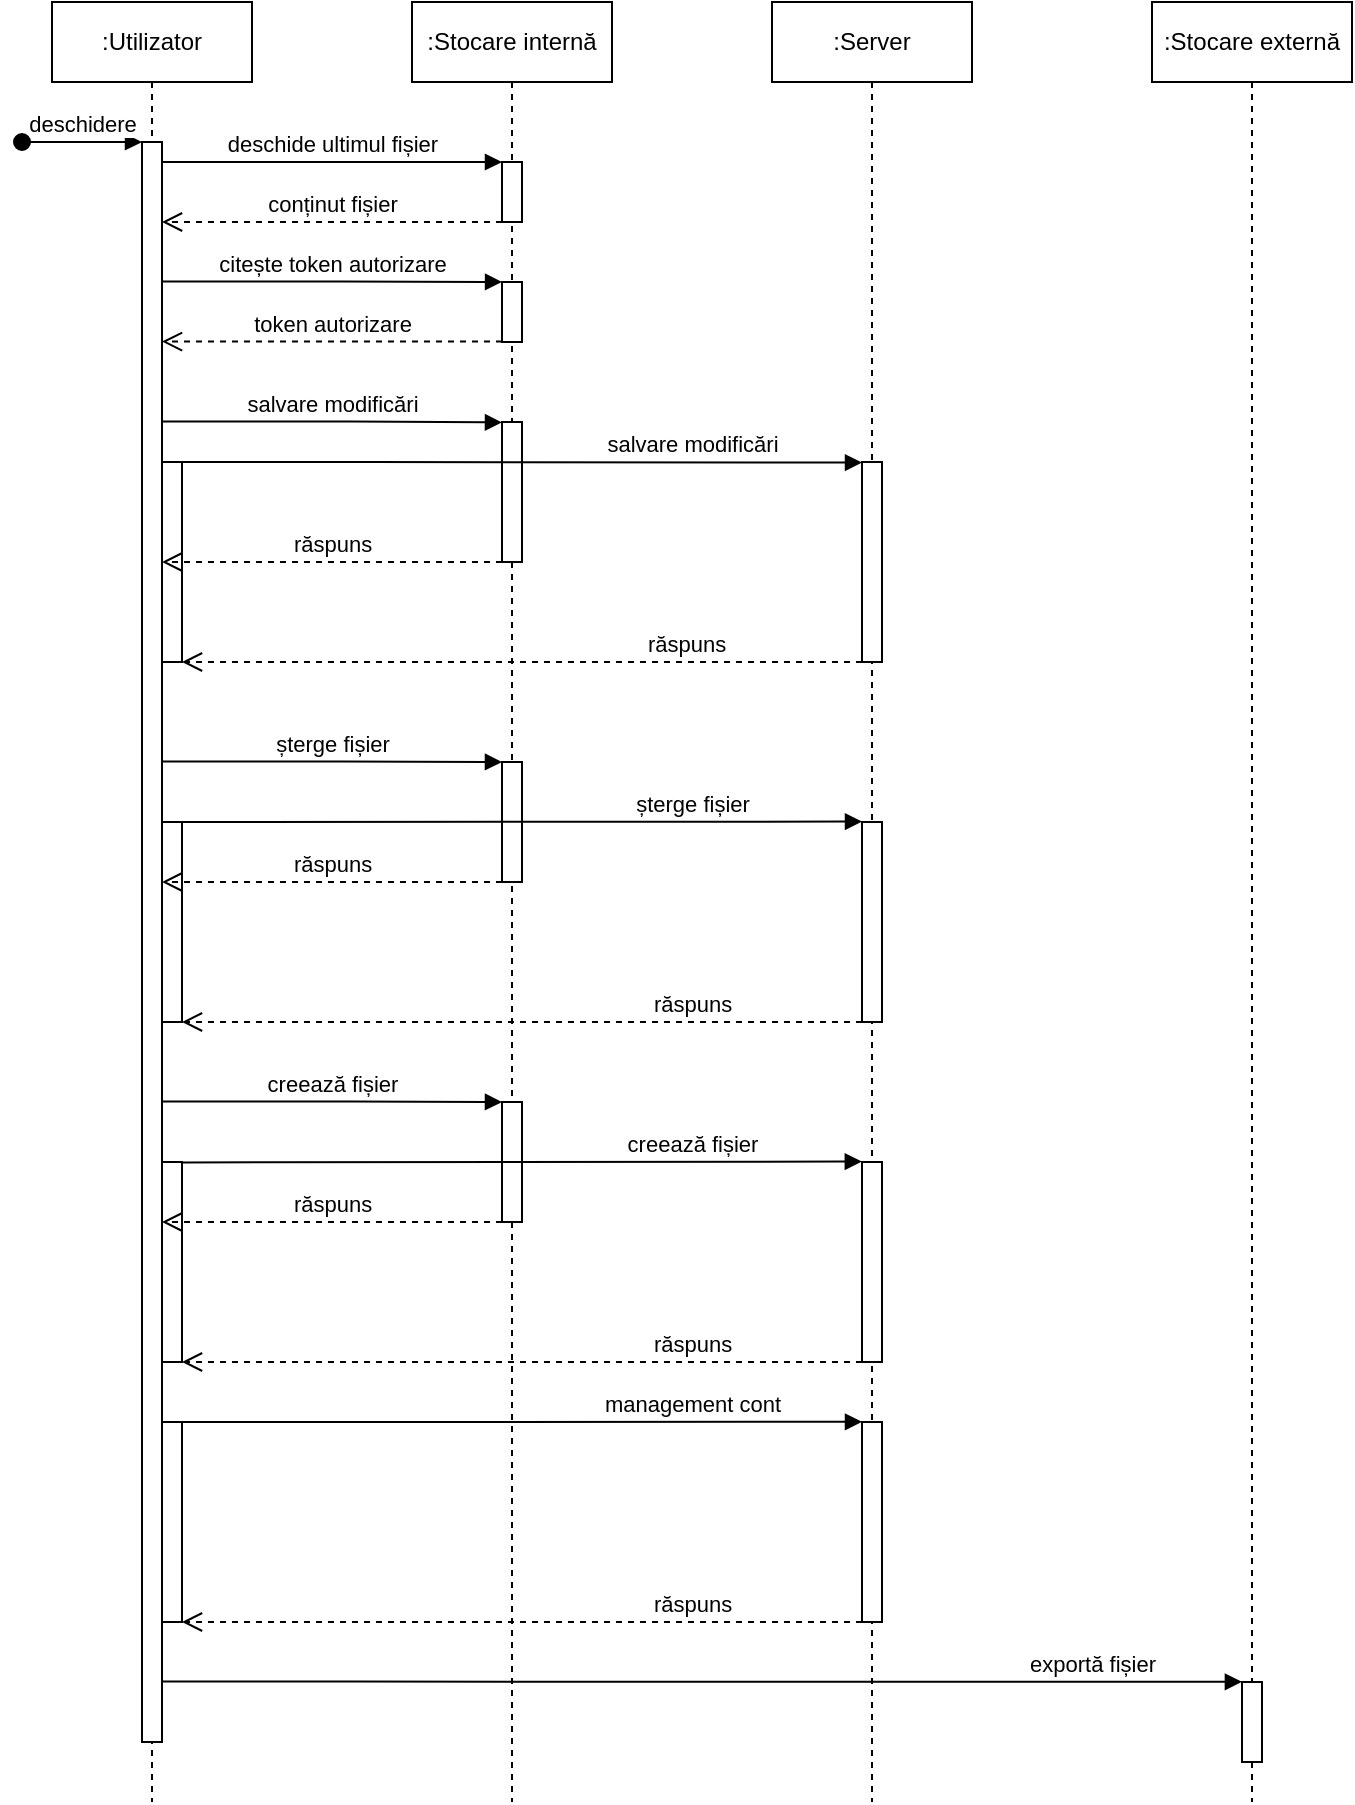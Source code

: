 <mxfile version="26.1.1">
  <diagram name="Page-1" id="2YBvvXClWsGukQMizWep">
    <mxGraphModel dx="1434" dy="835" grid="1" gridSize="10" guides="1" tooltips="1" connect="1" arrows="1" fold="1" page="1" pageScale="1" pageWidth="850" pageHeight="1100" math="0" shadow="0">
      <root>
        <mxCell id="0" />
        <mxCell id="1" parent="0" />
        <mxCell id="aM9ryv3xv72pqoxQDRHE-1" value=":Utilizator" style="shape=umlLifeline;perimeter=lifelinePerimeter;whiteSpace=wrap;html=1;container=0;dropTarget=0;collapsible=0;recursiveResize=0;outlineConnect=0;portConstraint=eastwest;newEdgeStyle={&quot;edgeStyle&quot;:&quot;elbowEdgeStyle&quot;,&quot;elbow&quot;:&quot;vertical&quot;,&quot;curved&quot;:0,&quot;rounded&quot;:0};" parent="1" vertex="1">
          <mxGeometry x="40" y="40" width="100" height="900" as="geometry" />
        </mxCell>
        <mxCell id="aM9ryv3xv72pqoxQDRHE-2" value="" style="html=1;points=[];perimeter=orthogonalPerimeter;outlineConnect=0;targetShapes=umlLifeline;portConstraint=eastwest;newEdgeStyle={&quot;edgeStyle&quot;:&quot;elbowEdgeStyle&quot;,&quot;elbow&quot;:&quot;vertical&quot;,&quot;curved&quot;:0,&quot;rounded&quot;:0};" parent="aM9ryv3xv72pqoxQDRHE-1" vertex="1">
          <mxGeometry x="45" y="70" width="10" height="800" as="geometry" />
        </mxCell>
        <mxCell id="aM9ryv3xv72pqoxQDRHE-3" value="deschidere" style="html=1;verticalAlign=bottom;startArrow=oval;endArrow=block;startSize=8;edgeStyle=elbowEdgeStyle;elbow=vertical;curved=0;rounded=0;" parent="aM9ryv3xv72pqoxQDRHE-1" target="aM9ryv3xv72pqoxQDRHE-2" edge="1">
          <mxGeometry relative="1" as="geometry">
            <mxPoint x="-15" y="70" as="sourcePoint" />
          </mxGeometry>
        </mxCell>
        <mxCell id="Ixd0pvLikrHPwnpA1XKU-14" value="" style="html=1;points=[];perimeter=orthogonalPerimeter;outlineConnect=0;targetShapes=umlLifeline;portConstraint=eastwest;newEdgeStyle={&quot;edgeStyle&quot;:&quot;elbowEdgeStyle&quot;,&quot;elbow&quot;:&quot;vertical&quot;,&quot;curved&quot;:0,&quot;rounded&quot;:0};" parent="aM9ryv3xv72pqoxQDRHE-1" vertex="1">
          <mxGeometry x="55" y="230" width="10" height="100" as="geometry" />
        </mxCell>
        <mxCell id="Ixd0pvLikrHPwnpA1XKU-27" value="" style="html=1;points=[];perimeter=orthogonalPerimeter;outlineConnect=0;targetShapes=umlLifeline;portConstraint=eastwest;newEdgeStyle={&quot;edgeStyle&quot;:&quot;elbowEdgeStyle&quot;,&quot;elbow&quot;:&quot;vertical&quot;,&quot;curved&quot;:0,&quot;rounded&quot;:0};" parent="aM9ryv3xv72pqoxQDRHE-1" vertex="1">
          <mxGeometry x="55" y="410" width="10" height="100" as="geometry" />
        </mxCell>
        <mxCell id="Ixd0pvLikrHPwnpA1XKU-34" value="" style="html=1;points=[];perimeter=orthogonalPerimeter;outlineConnect=0;targetShapes=umlLifeline;portConstraint=eastwest;newEdgeStyle={&quot;edgeStyle&quot;:&quot;elbowEdgeStyle&quot;,&quot;elbow&quot;:&quot;vertical&quot;,&quot;curved&quot;:0,&quot;rounded&quot;:0};" parent="aM9ryv3xv72pqoxQDRHE-1" vertex="1">
          <mxGeometry x="55" y="580" width="10" height="100" as="geometry" />
        </mxCell>
        <mxCell id="Ixd0pvLikrHPwnpA1XKU-38" value="" style="html=1;points=[];perimeter=orthogonalPerimeter;outlineConnect=0;targetShapes=umlLifeline;portConstraint=eastwest;newEdgeStyle={&quot;edgeStyle&quot;:&quot;elbowEdgeStyle&quot;,&quot;elbow&quot;:&quot;vertical&quot;,&quot;curved&quot;:0,&quot;rounded&quot;:0};" parent="aM9ryv3xv72pqoxQDRHE-1" vertex="1">
          <mxGeometry x="55" y="710" width="10" height="100" as="geometry" />
        </mxCell>
        <mxCell id="aM9ryv3xv72pqoxQDRHE-5" value=":Stocare internă" style="shape=umlLifeline;perimeter=lifelinePerimeter;whiteSpace=wrap;html=1;container=0;dropTarget=0;collapsible=0;recursiveResize=0;outlineConnect=0;portConstraint=eastwest;newEdgeStyle={&quot;edgeStyle&quot;:&quot;elbowEdgeStyle&quot;,&quot;elbow&quot;:&quot;vertical&quot;,&quot;curved&quot;:0,&quot;rounded&quot;:0};" parent="1" vertex="1">
          <mxGeometry x="220" y="40" width="100" height="900" as="geometry" />
        </mxCell>
        <mxCell id="aM9ryv3xv72pqoxQDRHE-6" value="" style="html=1;points=[];perimeter=orthogonalPerimeter;outlineConnect=0;targetShapes=umlLifeline;portConstraint=eastwest;newEdgeStyle={&quot;edgeStyle&quot;:&quot;elbowEdgeStyle&quot;,&quot;elbow&quot;:&quot;vertical&quot;,&quot;curved&quot;:0,&quot;rounded&quot;:0};" parent="aM9ryv3xv72pqoxQDRHE-5" vertex="1">
          <mxGeometry x="45" y="80" width="10" height="30" as="geometry" />
        </mxCell>
        <mxCell id="Ixd0pvLikrHPwnpA1XKU-7" value="" style="html=1;points=[];perimeter=orthogonalPerimeter;outlineConnect=0;targetShapes=umlLifeline;portConstraint=eastwest;newEdgeStyle={&quot;edgeStyle&quot;:&quot;elbowEdgeStyle&quot;,&quot;elbow&quot;:&quot;vertical&quot;,&quot;curved&quot;:0,&quot;rounded&quot;:0};" parent="aM9ryv3xv72pqoxQDRHE-5" vertex="1">
          <mxGeometry x="45" y="140" width="10" height="30" as="geometry" />
        </mxCell>
        <mxCell id="Ixd0pvLikrHPwnpA1XKU-10" value="" style="html=1;points=[];perimeter=orthogonalPerimeter;outlineConnect=0;targetShapes=umlLifeline;portConstraint=eastwest;newEdgeStyle={&quot;edgeStyle&quot;:&quot;elbowEdgeStyle&quot;,&quot;elbow&quot;:&quot;vertical&quot;,&quot;curved&quot;:0,&quot;rounded&quot;:0};" parent="aM9ryv3xv72pqoxQDRHE-5" vertex="1">
          <mxGeometry x="45" y="210" width="10" height="70" as="geometry" />
        </mxCell>
        <mxCell id="Ixd0pvLikrHPwnpA1XKU-24" value="" style="html=1;points=[];perimeter=orthogonalPerimeter;outlineConnect=0;targetShapes=umlLifeline;portConstraint=eastwest;newEdgeStyle={&quot;edgeStyle&quot;:&quot;elbowEdgeStyle&quot;,&quot;elbow&quot;:&quot;vertical&quot;,&quot;curved&quot;:0,&quot;rounded&quot;:0};" parent="aM9ryv3xv72pqoxQDRHE-5" vertex="1">
          <mxGeometry x="45" y="380" width="10" height="60" as="geometry" />
        </mxCell>
        <mxCell id="Ixd0pvLikrHPwnpA1XKU-32" value="" style="html=1;points=[];perimeter=orthogonalPerimeter;outlineConnect=0;targetShapes=umlLifeline;portConstraint=eastwest;newEdgeStyle={&quot;edgeStyle&quot;:&quot;elbowEdgeStyle&quot;,&quot;elbow&quot;:&quot;vertical&quot;,&quot;curved&quot;:0,&quot;rounded&quot;:0};" parent="aM9ryv3xv72pqoxQDRHE-5" vertex="1">
          <mxGeometry x="45" y="550" width="10" height="60" as="geometry" />
        </mxCell>
        <mxCell id="aM9ryv3xv72pqoxQDRHE-7" value="deschide ultimul fișier" style="html=1;verticalAlign=bottom;endArrow=block;edgeStyle=elbowEdgeStyle;elbow=horizontal;curved=0;rounded=0;" parent="1" source="aM9ryv3xv72pqoxQDRHE-2" target="aM9ryv3xv72pqoxQDRHE-6" edge="1">
          <mxGeometry relative="1" as="geometry">
            <mxPoint x="195" y="130" as="sourcePoint" />
            <Array as="points">
              <mxPoint x="180" y="120" />
            </Array>
          </mxGeometry>
        </mxCell>
        <mxCell id="aM9ryv3xv72pqoxQDRHE-8" value="conținut fișier" style="html=1;verticalAlign=bottom;endArrow=open;dashed=1;endSize=8;edgeStyle=elbowEdgeStyle;elbow=vertical;curved=0;rounded=0;" parent="1" source="aM9ryv3xv72pqoxQDRHE-6" target="aM9ryv3xv72pqoxQDRHE-2" edge="1">
          <mxGeometry relative="1" as="geometry">
            <mxPoint x="195" y="205" as="targetPoint" />
            <Array as="points">
              <mxPoint x="180" y="150" />
            </Array>
          </mxGeometry>
        </mxCell>
        <mxCell id="Ixd0pvLikrHPwnpA1XKU-1" value=":Stocare externă" style="shape=umlLifeline;perimeter=lifelinePerimeter;whiteSpace=wrap;html=1;container=0;dropTarget=0;collapsible=0;recursiveResize=0;outlineConnect=0;portConstraint=eastwest;newEdgeStyle={&quot;edgeStyle&quot;:&quot;elbowEdgeStyle&quot;,&quot;elbow&quot;:&quot;vertical&quot;,&quot;curved&quot;:0,&quot;rounded&quot;:0};" parent="1" vertex="1">
          <mxGeometry x="590" y="40" width="100" height="900" as="geometry" />
        </mxCell>
        <mxCell id="Ixd0pvLikrHPwnpA1XKU-42" value="" style="html=1;points=[];perimeter=orthogonalPerimeter;outlineConnect=0;targetShapes=umlLifeline;portConstraint=eastwest;newEdgeStyle={&quot;edgeStyle&quot;:&quot;elbowEdgeStyle&quot;,&quot;elbow&quot;:&quot;vertical&quot;,&quot;curved&quot;:0,&quot;rounded&quot;:0};" parent="Ixd0pvLikrHPwnpA1XKU-1" vertex="1">
          <mxGeometry x="45" y="840" width="10" height="40" as="geometry" />
        </mxCell>
        <mxCell id="Ixd0pvLikrHPwnpA1XKU-3" value=":Server" style="shape=umlLifeline;perimeter=lifelinePerimeter;whiteSpace=wrap;html=1;container=0;dropTarget=0;collapsible=0;recursiveResize=0;outlineConnect=0;portConstraint=eastwest;newEdgeStyle={&quot;edgeStyle&quot;:&quot;elbowEdgeStyle&quot;,&quot;elbow&quot;:&quot;vertical&quot;,&quot;curved&quot;:0,&quot;rounded&quot;:0};" parent="1" vertex="1">
          <mxGeometry x="400" y="40" width="100" height="900" as="geometry" />
        </mxCell>
        <mxCell id="Ixd0pvLikrHPwnpA1XKU-4" value="" style="html=1;points=[];perimeter=orthogonalPerimeter;outlineConnect=0;targetShapes=umlLifeline;portConstraint=eastwest;newEdgeStyle={&quot;edgeStyle&quot;:&quot;elbowEdgeStyle&quot;,&quot;elbow&quot;:&quot;vertical&quot;,&quot;curved&quot;:0,&quot;rounded&quot;:0};" parent="Ixd0pvLikrHPwnpA1XKU-3" vertex="1">
          <mxGeometry x="45" y="230" width="10" height="100" as="geometry" />
        </mxCell>
        <mxCell id="Ixd0pvLikrHPwnpA1XKU-29" value="" style="html=1;points=[];perimeter=orthogonalPerimeter;outlineConnect=0;targetShapes=umlLifeline;portConstraint=eastwest;newEdgeStyle={&quot;edgeStyle&quot;:&quot;elbowEdgeStyle&quot;,&quot;elbow&quot;:&quot;vertical&quot;,&quot;curved&quot;:0,&quot;rounded&quot;:0};" parent="Ixd0pvLikrHPwnpA1XKU-3" vertex="1">
          <mxGeometry x="45" y="410" width="10" height="100" as="geometry" />
        </mxCell>
        <mxCell id="Ixd0pvLikrHPwnpA1XKU-35" value="" style="html=1;points=[];perimeter=orthogonalPerimeter;outlineConnect=0;targetShapes=umlLifeline;portConstraint=eastwest;newEdgeStyle={&quot;edgeStyle&quot;:&quot;elbowEdgeStyle&quot;,&quot;elbow&quot;:&quot;vertical&quot;,&quot;curved&quot;:0,&quot;rounded&quot;:0};" parent="Ixd0pvLikrHPwnpA1XKU-3" vertex="1">
          <mxGeometry x="45" y="580" width="10" height="100" as="geometry" />
        </mxCell>
        <mxCell id="Ixd0pvLikrHPwnpA1XKU-39" value="" style="html=1;points=[];perimeter=orthogonalPerimeter;outlineConnect=0;targetShapes=umlLifeline;portConstraint=eastwest;newEdgeStyle={&quot;edgeStyle&quot;:&quot;elbowEdgeStyle&quot;,&quot;elbow&quot;:&quot;vertical&quot;,&quot;curved&quot;:0,&quot;rounded&quot;:0};" parent="Ixd0pvLikrHPwnpA1XKU-3" vertex="1">
          <mxGeometry x="45" y="710" width="10" height="100" as="geometry" />
        </mxCell>
        <mxCell id="Ixd0pvLikrHPwnpA1XKU-8" value="citește token autorizare" style="html=1;verticalAlign=bottom;endArrow=block;edgeStyle=elbowEdgeStyle;elbow=horizontal;curved=0;rounded=0;targetPortConstraint=north;entryX=0.003;entryY=-0.001;entryDx=0;entryDy=0;entryPerimeter=0;" parent="1" source="aM9ryv3xv72pqoxQDRHE-2" target="Ixd0pvLikrHPwnpA1XKU-7" edge="1">
          <mxGeometry relative="1" as="geometry">
            <mxPoint x="100" y="179.8" as="sourcePoint" />
            <Array as="points">
              <mxPoint x="185" y="179.8" />
            </Array>
          </mxGeometry>
        </mxCell>
        <mxCell id="Ixd0pvLikrHPwnpA1XKU-9" value="token autorizare" style="html=1;verticalAlign=bottom;endArrow=open;dashed=1;endSize=8;edgeStyle=elbowEdgeStyle;elbow=vertical;curved=0;rounded=0;" parent="1" source="Ixd0pvLikrHPwnpA1XKU-7" target="aM9ryv3xv72pqoxQDRHE-2" edge="1">
          <mxGeometry relative="1" as="geometry">
            <mxPoint x="100" y="209.8" as="targetPoint" />
            <Array as="points">
              <mxPoint x="185" y="209.8" />
            </Array>
          </mxGeometry>
        </mxCell>
        <mxCell id="Ixd0pvLikrHPwnpA1XKU-12" value="salvare modificări" style="html=1;verticalAlign=bottom;endArrow=block;edgeStyle=elbowEdgeStyle;elbow=horizontal;curved=0;rounded=0;targetPortConstraint=north;entryX=-0.001;entryY=0.003;entryDx=0;entryDy=0;entryPerimeter=0;" parent="1" source="aM9ryv3xv72pqoxQDRHE-2" target="Ixd0pvLikrHPwnpA1XKU-10" edge="1">
          <mxGeometry x="-0.001" relative="1" as="geometry">
            <mxPoint x="100" y="250" as="sourcePoint" />
            <Array as="points">
              <mxPoint x="190" y="249.8" />
            </Array>
            <mxPoint x="270" y="250" as="targetPoint" />
            <mxPoint as="offset" />
          </mxGeometry>
        </mxCell>
        <mxCell id="Ixd0pvLikrHPwnpA1XKU-13" value="răspuns" style="html=1;verticalAlign=bottom;endArrow=open;dashed=1;endSize=8;edgeStyle=elbowEdgeStyle;elbow=vertical;curved=0;rounded=0;" parent="1" source="Ixd0pvLikrHPwnpA1XKU-10" edge="1">
          <mxGeometry relative="1" as="geometry">
            <mxPoint x="95" y="320" as="targetPoint" />
            <Array as="points">
              <mxPoint x="190" y="320" />
            </Array>
            <mxPoint x="265.03" y="359.72" as="sourcePoint" />
          </mxGeometry>
        </mxCell>
        <mxCell id="Ixd0pvLikrHPwnpA1XKU-15" value="salvare modificări" style="html=1;verticalAlign=bottom;endArrow=block;edgeStyle=elbowEdgeStyle;elbow=horizontal;curved=0;rounded=0;targetPortConstraint=north;entryX=0;entryY=0.003;entryDx=0;entryDy=0;entryPerimeter=0;" parent="1" target="Ixd0pvLikrHPwnpA1XKU-4" edge="1">
          <mxGeometry x="0.5" relative="1" as="geometry">
            <mxPoint x="105" y="270" as="sourcePoint" />
            <Array as="points">
              <mxPoint x="200" y="269.8" />
            </Array>
            <mxPoint x="275" y="270" as="targetPoint" />
            <mxPoint as="offset" />
          </mxGeometry>
        </mxCell>
        <mxCell id="Ixd0pvLikrHPwnpA1XKU-16" value="răspuns" style="html=1;verticalAlign=bottom;endArrow=open;dashed=1;endSize=8;edgeStyle=elbowEdgeStyle;elbow=vertical;curved=0;rounded=0;" parent="1" source="Ixd0pvLikrHPwnpA1XKU-4" edge="1">
          <mxGeometry x="-0.478" relative="1" as="geometry">
            <mxPoint x="105" y="370" as="targetPoint" />
            <Array as="points">
              <mxPoint x="200" y="370" />
            </Array>
            <mxPoint x="275" y="370" as="sourcePoint" />
            <mxPoint as="offset" />
          </mxGeometry>
        </mxCell>
        <mxCell id="Ixd0pvLikrHPwnpA1XKU-25" value="șterge fișier" style="html=1;verticalAlign=bottom;endArrow=block;edgeStyle=elbowEdgeStyle;elbow=horizontal;curved=0;rounded=0;targetPortConstraint=north;entryX=-0.002;entryY=0;entryDx=0;entryDy=0;entryPerimeter=0;" parent="1" source="aM9ryv3xv72pqoxQDRHE-2" target="Ixd0pvLikrHPwnpA1XKU-24" edge="1">
          <mxGeometry relative="1" as="geometry">
            <mxPoint x="100" y="420" as="sourcePoint" />
            <Array as="points">
              <mxPoint x="185" y="419.8" />
            </Array>
            <mxPoint x="260" y="420" as="targetPoint" />
          </mxGeometry>
        </mxCell>
        <mxCell id="Ixd0pvLikrHPwnpA1XKU-26" value="răspuns" style="html=1;verticalAlign=bottom;endArrow=open;dashed=1;endSize=8;edgeStyle=elbowEdgeStyle;elbow=vertical;curved=0;rounded=0;" parent="1" source="Ixd0pvLikrHPwnpA1XKU-24" target="aM9ryv3xv72pqoxQDRHE-2" edge="1">
          <mxGeometry x="0.002" relative="1" as="geometry">
            <mxPoint x="90" y="480" as="targetPoint" />
            <Array as="points">
              <mxPoint x="185" y="480" />
            </Array>
            <mxPoint x="260" y="480" as="sourcePoint" />
            <mxPoint as="offset" />
          </mxGeometry>
        </mxCell>
        <mxCell id="Ixd0pvLikrHPwnpA1XKU-28" value="șterge fișier" style="html=1;verticalAlign=bottom;endArrow=block;edgeStyle=elbowEdgeStyle;elbow=horizontal;curved=0;rounded=0;targetPortConstraint=north;exitX=1;exitY=0;exitDx=0;exitDy=0;exitPerimeter=0;entryX=0;entryY=0.002;entryDx=0;entryDy=0;entryPerimeter=0;" parent="1" source="Ixd0pvLikrHPwnpA1XKU-27" target="Ixd0pvLikrHPwnpA1XKU-29" edge="1">
          <mxGeometry x="0.5" relative="1" as="geometry">
            <mxPoint x="110" y="450" as="sourcePoint" />
            <Array as="points">
              <mxPoint x="195" y="449.8" />
            </Array>
            <mxPoint x="620" y="450" as="targetPoint" />
            <mxPoint as="offset" />
          </mxGeometry>
        </mxCell>
        <mxCell id="Ixd0pvLikrHPwnpA1XKU-30" value="răspuns" style="html=1;verticalAlign=bottom;endArrow=open;dashed=1;endSize=8;edgeStyle=elbowEdgeStyle;elbow=vertical;curved=0;rounded=0;" parent="1" source="Ixd0pvLikrHPwnpA1XKU-29" edge="1">
          <mxGeometry x="-0.5" relative="1" as="geometry">
            <mxPoint x="105" y="550" as="targetPoint" />
            <Array as="points">
              <mxPoint x="195" y="550" />
            </Array>
            <mxPoint x="275" y="550" as="sourcePoint" />
            <mxPoint as="offset" />
          </mxGeometry>
        </mxCell>
        <mxCell id="Ixd0pvLikrHPwnpA1XKU-31" value="creează fișier" style="html=1;verticalAlign=bottom;endArrow=block;edgeStyle=elbowEdgeStyle;elbow=horizontal;curved=0;rounded=0;targetPortConstraint=north;entryX=-0.002;entryY=0;entryDx=0;entryDy=0;entryPerimeter=0;" parent="1" source="aM9ryv3xv72pqoxQDRHE-2" target="Ixd0pvLikrHPwnpA1XKU-32" edge="1">
          <mxGeometry relative="1" as="geometry">
            <mxPoint x="100" y="590" as="sourcePoint" />
            <Array as="points">
              <mxPoint x="190" y="589.8" />
            </Array>
            <mxPoint x="270" y="590" as="targetPoint" />
          </mxGeometry>
        </mxCell>
        <mxCell id="Ixd0pvLikrHPwnpA1XKU-33" value="răspuns" style="html=1;verticalAlign=bottom;endArrow=open;dashed=1;endSize=8;edgeStyle=elbowEdgeStyle;elbow=vertical;curved=0;rounded=0;" parent="1" source="Ixd0pvLikrHPwnpA1XKU-32" target="aM9ryv3xv72pqoxQDRHE-2" edge="1">
          <mxGeometry relative="1" as="geometry">
            <mxPoint x="100" y="650" as="targetPoint" />
            <Array as="points">
              <mxPoint x="190" y="650" />
            </Array>
            <mxPoint x="260" y="650" as="sourcePoint" />
            <mxPoint as="offset" />
          </mxGeometry>
        </mxCell>
        <mxCell id="Ixd0pvLikrHPwnpA1XKU-36" value="creează fișier" style="html=1;verticalAlign=bottom;endArrow=block;edgeStyle=elbowEdgeStyle;elbow=horizontal;curved=0;rounded=0;targetPortConstraint=north;exitX=1.006;exitY=0.002;exitDx=0;exitDy=0;exitPerimeter=0;entryX=-0.009;entryY=-0.001;entryDx=0;entryDy=0;entryPerimeter=0;" parent="1" source="Ixd0pvLikrHPwnpA1XKU-34" target="Ixd0pvLikrHPwnpA1XKU-35" edge="1">
          <mxGeometry x="0.5" relative="1" as="geometry">
            <mxPoint x="105" y="620" as="sourcePoint" />
            <Array as="points">
              <mxPoint x="200" y="619.8" />
            </Array>
            <mxPoint x="275" y="620" as="targetPoint" />
            <mxPoint as="offset" />
          </mxGeometry>
        </mxCell>
        <mxCell id="Ixd0pvLikrHPwnpA1XKU-37" value="răspuns" style="html=1;verticalAlign=bottom;endArrow=open;dashed=1;endSize=8;edgeStyle=elbowEdgeStyle;elbow=vertical;curved=0;rounded=0;" parent="1" source="Ixd0pvLikrHPwnpA1XKU-35" target="Ixd0pvLikrHPwnpA1XKU-34" edge="1">
          <mxGeometry x="-0.5" relative="1" as="geometry">
            <mxPoint x="115" y="720" as="targetPoint" />
            <Array as="points">
              <mxPoint x="205" y="720" />
            </Array>
            <mxPoint x="455" y="720" as="sourcePoint" />
            <mxPoint as="offset" />
          </mxGeometry>
        </mxCell>
        <mxCell id="Ixd0pvLikrHPwnpA1XKU-40" value="management cont" style="html=1;verticalAlign=bottom;endArrow=block;edgeStyle=elbowEdgeStyle;elbow=horizontal;curved=0;rounded=0;targetPortConstraint=north;entryX=0;entryY=-0.001;entryDx=0;entryDy=0;entryPerimeter=0;" parent="1" target="Ixd0pvLikrHPwnpA1XKU-39" edge="1">
          <mxGeometry x="0.5" relative="1" as="geometry">
            <mxPoint x="105" y="750" as="sourcePoint" />
            <Array as="points">
              <mxPoint x="195" y="749.8" />
            </Array>
            <mxPoint x="440" y="750" as="targetPoint" />
            <mxPoint as="offset" />
          </mxGeometry>
        </mxCell>
        <mxCell id="Ixd0pvLikrHPwnpA1XKU-41" value="răspuns" style="html=1;verticalAlign=bottom;endArrow=open;dashed=1;endSize=8;edgeStyle=elbowEdgeStyle;elbow=vertical;curved=0;rounded=0;" parent="1" source="Ixd0pvLikrHPwnpA1XKU-39" target="Ixd0pvLikrHPwnpA1XKU-38" edge="1">
          <mxGeometry x="-0.5" relative="1" as="geometry">
            <mxPoint x="110" y="850" as="targetPoint" />
            <Array as="points">
              <mxPoint x="200" y="850" />
            </Array>
            <mxPoint x="440" y="850" as="sourcePoint" />
            <mxPoint as="offset" />
          </mxGeometry>
        </mxCell>
        <mxCell id="Ixd0pvLikrHPwnpA1XKU-43" value="exportă fișier" style="html=1;verticalAlign=bottom;endArrow=block;edgeStyle=elbowEdgeStyle;elbow=horizontal;curved=0;rounded=0;targetPortConstraint=north;entryX=-0.005;entryY=-0.003;entryDx=0;entryDy=0;entryPerimeter=0;" parent="1" source="aM9ryv3xv72pqoxQDRHE-2" target="Ixd0pvLikrHPwnpA1XKU-42" edge="1">
          <mxGeometry x="0.722" relative="1" as="geometry">
            <mxPoint x="100" y="880" as="sourcePoint" />
            <Array as="points">
              <mxPoint x="190" y="879.8" />
            </Array>
            <mxPoint x="440" y="880" as="targetPoint" />
            <mxPoint as="offset" />
          </mxGeometry>
        </mxCell>
      </root>
    </mxGraphModel>
  </diagram>
</mxfile>
